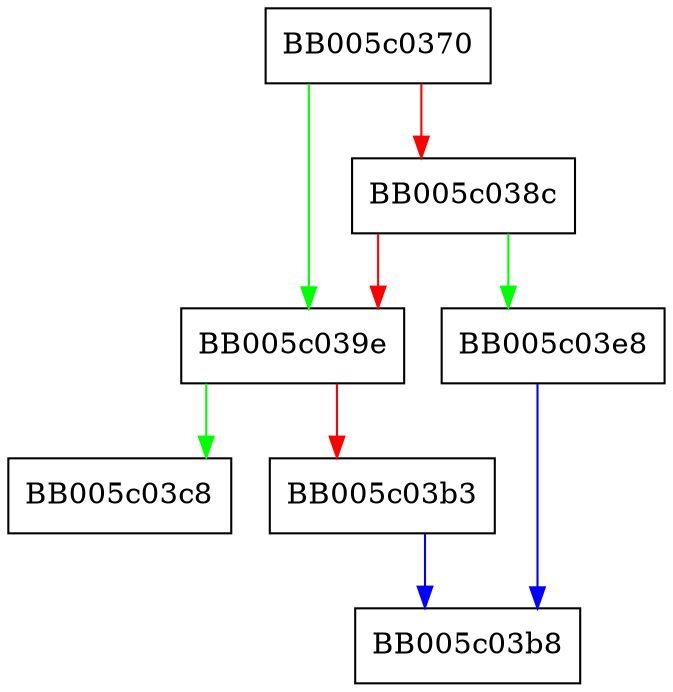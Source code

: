 digraph evp_set_default_properties_int {
  node [shape="box"];
  graph [splines=ortho];
  BB005c0370 -> BB005c039e [color="green"];
  BB005c0370 -> BB005c038c [color="red"];
  BB005c038c -> BB005c03e8 [color="green"];
  BB005c038c -> BB005c039e [color="red"];
  BB005c039e -> BB005c03c8 [color="green"];
  BB005c039e -> BB005c03b3 [color="red"];
  BB005c03b3 -> BB005c03b8 [color="blue"];
  BB005c03e8 -> BB005c03b8 [color="blue"];
}